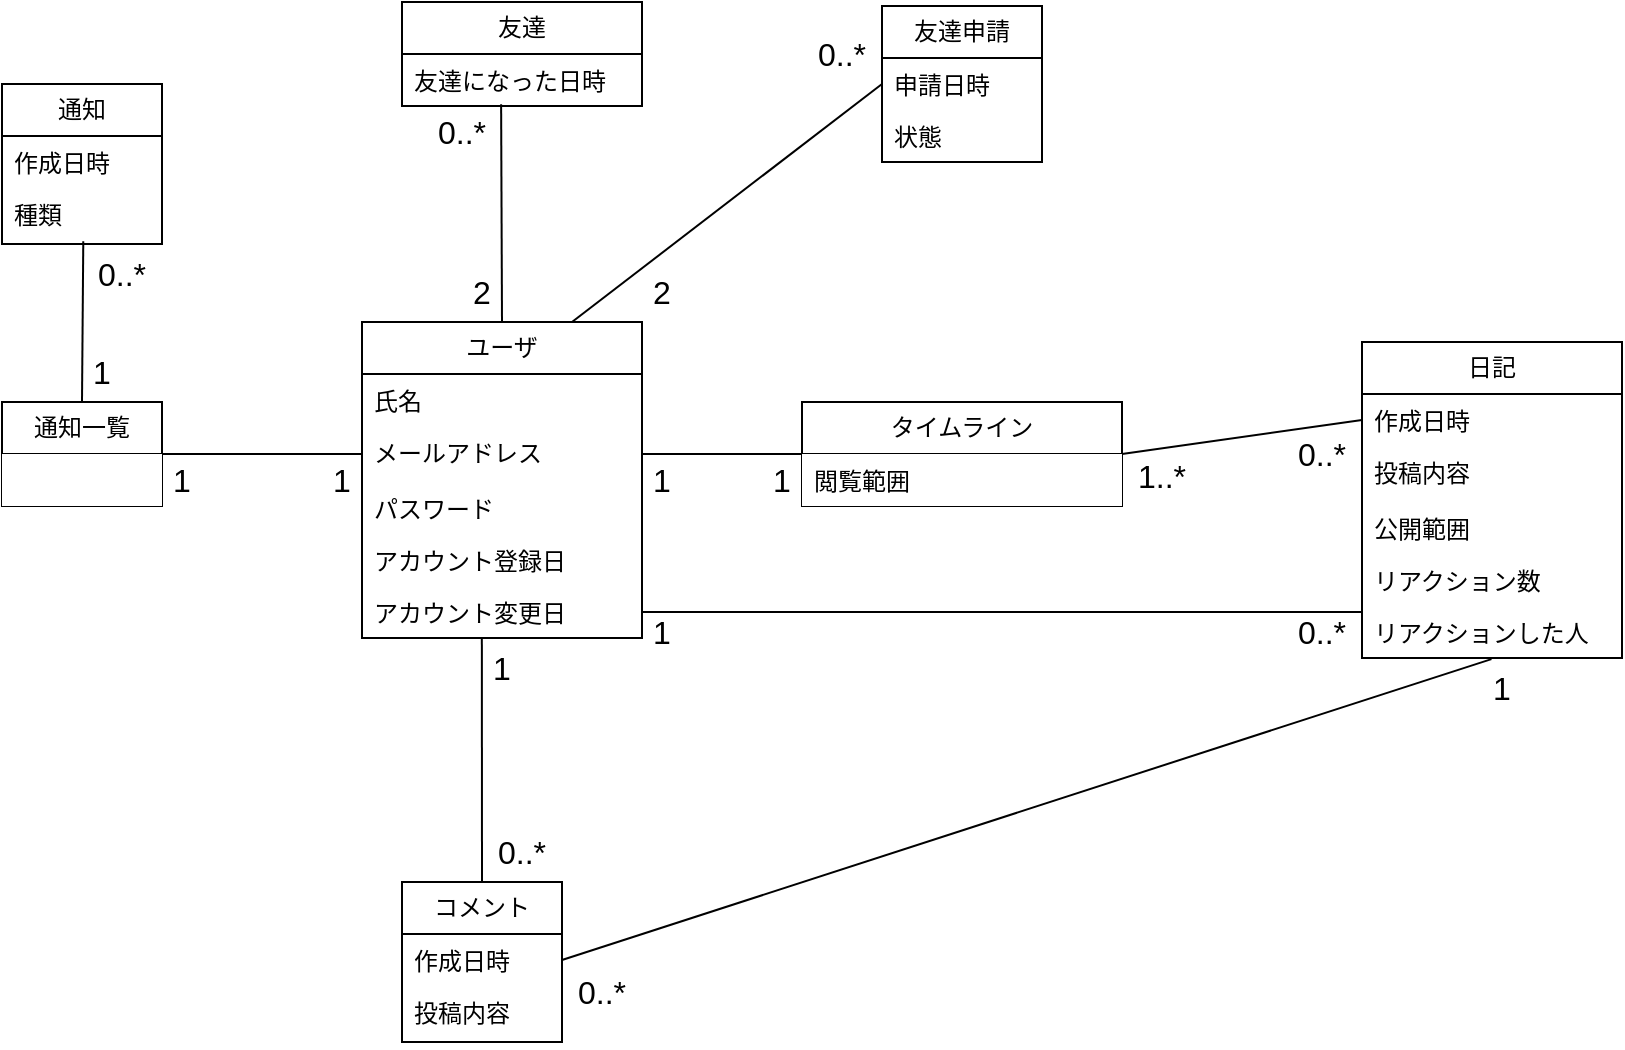 <mxfile version="23.0.0" type="device">
  <diagram name="ページ1" id="LZfI1CUk9km0A86dHVaj">
    <mxGraphModel dx="1389" dy="548" grid="1" gridSize="10" guides="1" tooltips="1" connect="1" arrows="1" fold="1" page="0" pageScale="1" pageWidth="827" pageHeight="1169" math="0" shadow="0">
      <root>
        <mxCell id="0" />
        <mxCell id="1" parent="0" />
        <mxCell id="7eO9XWPZNMCHQ968EDGg-1" value="ユーザ" style="swimlane;fontStyle=0;childLayout=stackLayout;horizontal=1;startSize=26;fillColor=none;horizontalStack=0;resizeParent=1;resizeParentMax=0;resizeLast=0;collapsible=1;marginBottom=0;whiteSpace=wrap;html=1;" vertex="1" parent="1">
          <mxGeometry x="100" y="200" width="140" height="158" as="geometry" />
        </mxCell>
        <mxCell id="7eO9XWPZNMCHQ968EDGg-2" value="氏名" style="text;strokeColor=none;fillColor=none;align=left;verticalAlign=top;spacingLeft=4;spacingRight=4;overflow=hidden;rotatable=0;points=[[0,0.5],[1,0.5]];portConstraint=eastwest;whiteSpace=wrap;html=1;" vertex="1" parent="7eO9XWPZNMCHQ968EDGg-1">
          <mxGeometry y="26" width="140" height="26" as="geometry" />
        </mxCell>
        <mxCell id="7eO9XWPZNMCHQ968EDGg-3" value="メールアドレス" style="text;strokeColor=none;fillColor=none;align=left;verticalAlign=top;spacingLeft=4;spacingRight=4;overflow=hidden;rotatable=0;points=[[0,0.5],[1,0.5]];portConstraint=eastwest;whiteSpace=wrap;html=1;" vertex="1" parent="7eO9XWPZNMCHQ968EDGg-1">
          <mxGeometry y="52" width="140" height="28" as="geometry" />
        </mxCell>
        <mxCell id="7eO9XWPZNMCHQ968EDGg-4" value="パスワード" style="text;strokeColor=none;fillColor=none;align=left;verticalAlign=top;spacingLeft=4;spacingRight=4;overflow=hidden;rotatable=0;points=[[0,0.5],[1,0.5]];portConstraint=eastwest;whiteSpace=wrap;html=1;" vertex="1" parent="7eO9XWPZNMCHQ968EDGg-1">
          <mxGeometry y="80" width="140" height="26" as="geometry" />
        </mxCell>
        <mxCell id="7eO9XWPZNMCHQ968EDGg-5" value="アカウント登録日" style="text;strokeColor=none;fillColor=none;align=left;verticalAlign=top;spacingLeft=4;spacingRight=4;overflow=hidden;rotatable=0;points=[[0,0.5],[1,0.5]];portConstraint=eastwest;whiteSpace=wrap;html=1;" vertex="1" parent="7eO9XWPZNMCHQ968EDGg-1">
          <mxGeometry y="106" width="140" height="26" as="geometry" />
        </mxCell>
        <mxCell id="7eO9XWPZNMCHQ968EDGg-6" value="アカウント変更日" style="text;strokeColor=none;fillColor=none;align=left;verticalAlign=top;spacingLeft=4;spacingRight=4;overflow=hidden;rotatable=0;points=[[0,0.5],[1,0.5]];portConstraint=eastwest;whiteSpace=wrap;html=1;" vertex="1" parent="7eO9XWPZNMCHQ968EDGg-1">
          <mxGeometry y="132" width="140" height="26" as="geometry" />
        </mxCell>
        <mxCell id="7eO9XWPZNMCHQ968EDGg-17" style="edgeStyle=none;curved=1;rounded=0;orthogonalLoop=1;jettySize=auto;html=1;exitX=0;exitY=0.5;exitDx=0;exitDy=0;entryX=1;entryY=0.5;entryDx=0;entryDy=0;fontSize=12;startSize=8;endSize=8;endArrow=none;endFill=0;" edge="1" parent="1" source="7eO9XWPZNMCHQ968EDGg-7" target="7eO9XWPZNMCHQ968EDGg-3">
          <mxGeometry relative="1" as="geometry" />
        </mxCell>
        <mxCell id="7eO9XWPZNMCHQ968EDGg-7" value="タイムライン" style="swimlane;fontStyle=0;childLayout=stackLayout;horizontal=1;startSize=26;fillColor=default;horizontalStack=0;resizeParent=1;resizeParentMax=0;resizeLast=0;collapsible=1;marginBottom=0;whiteSpace=wrap;html=1;" vertex="1" parent="1">
          <mxGeometry x="320" y="240" width="160" height="52" as="geometry" />
        </mxCell>
        <mxCell id="7eO9XWPZNMCHQ968EDGg-8" value="閲覧範囲" style="text;strokeColor=none;fillColor=default;align=left;verticalAlign=top;spacingLeft=4;spacingRight=4;overflow=hidden;rotatable=0;points=[[0,0.5],[1,0.5]];portConstraint=eastwest;whiteSpace=wrap;html=1;" vertex="1" parent="7eO9XWPZNMCHQ968EDGg-7">
          <mxGeometry y="26" width="160" height="26" as="geometry" />
        </mxCell>
        <mxCell id="7eO9XWPZNMCHQ968EDGg-9" value="日記" style="swimlane;fontStyle=0;childLayout=stackLayout;horizontal=1;startSize=26;fillColor=none;horizontalStack=0;resizeParent=1;resizeParentMax=0;resizeLast=0;collapsible=1;marginBottom=0;whiteSpace=wrap;html=1;" vertex="1" parent="1">
          <mxGeometry x="600" y="210" width="130" height="158" as="geometry" />
        </mxCell>
        <mxCell id="7eO9XWPZNMCHQ968EDGg-10" value="作成日時" style="text;strokeColor=none;fillColor=none;align=left;verticalAlign=top;spacingLeft=4;spacingRight=4;overflow=hidden;rotatable=0;points=[[0,0.5],[1,0.5]];portConstraint=eastwest;whiteSpace=wrap;html=1;" vertex="1" parent="7eO9XWPZNMCHQ968EDGg-9">
          <mxGeometry y="26" width="130" height="26" as="geometry" />
        </mxCell>
        <mxCell id="7eO9XWPZNMCHQ968EDGg-11" value="投稿内容" style="text;strokeColor=none;fillColor=none;align=left;verticalAlign=top;spacingLeft=4;spacingRight=4;overflow=hidden;rotatable=0;points=[[0,0.5],[1,0.5]];portConstraint=eastwest;whiteSpace=wrap;html=1;" vertex="1" parent="7eO9XWPZNMCHQ968EDGg-9">
          <mxGeometry y="52" width="130" height="28" as="geometry" />
        </mxCell>
        <mxCell id="7eO9XWPZNMCHQ968EDGg-12" value="公開範囲" style="text;strokeColor=none;fillColor=none;align=left;verticalAlign=top;spacingLeft=4;spacingRight=4;overflow=hidden;rotatable=0;points=[[0,0.5],[1,0.5]];portConstraint=eastwest;whiteSpace=wrap;html=1;" vertex="1" parent="7eO9XWPZNMCHQ968EDGg-9">
          <mxGeometry y="80" width="130" height="26" as="geometry" />
        </mxCell>
        <mxCell id="7eO9XWPZNMCHQ968EDGg-13" value="リアクション数" style="text;strokeColor=none;fillColor=none;align=left;verticalAlign=top;spacingLeft=4;spacingRight=4;overflow=hidden;rotatable=0;points=[[0,0.5],[1,0.5]];portConstraint=eastwest;whiteSpace=wrap;html=1;" vertex="1" parent="7eO9XWPZNMCHQ968EDGg-9">
          <mxGeometry y="106" width="130" height="26" as="geometry" />
        </mxCell>
        <mxCell id="7eO9XWPZNMCHQ968EDGg-14" value="リアクションした人" style="text;strokeColor=none;fillColor=none;align=left;verticalAlign=top;spacingLeft=4;spacingRight=4;overflow=hidden;rotatable=0;points=[[0,0.5],[1,0.5]];portConstraint=eastwest;whiteSpace=wrap;html=1;" vertex="1" parent="7eO9XWPZNMCHQ968EDGg-9">
          <mxGeometry y="132" width="130" height="26" as="geometry" />
        </mxCell>
        <mxCell id="7eO9XWPZNMCHQ968EDGg-15" value="友達" style="swimlane;fontStyle=0;childLayout=stackLayout;horizontal=1;startSize=26;fillColor=none;horizontalStack=0;resizeParent=1;resizeParentMax=0;resizeLast=0;collapsible=1;marginBottom=0;whiteSpace=wrap;html=1;" vertex="1" parent="1">
          <mxGeometry x="120" y="40" width="120" height="52" as="geometry" />
        </mxCell>
        <mxCell id="7eO9XWPZNMCHQ968EDGg-16" value="友達になった日時" style="text;strokeColor=none;fillColor=none;align=left;verticalAlign=top;spacingLeft=4;spacingRight=4;overflow=hidden;rotatable=0;points=[[0,0.5],[1,0.5]];portConstraint=eastwest;whiteSpace=wrap;html=1;" vertex="1" parent="7eO9XWPZNMCHQ968EDGg-15">
          <mxGeometry y="26" width="120" height="26" as="geometry" />
        </mxCell>
        <mxCell id="7eO9XWPZNMCHQ968EDGg-18" value="1" style="text;html=1;strokeColor=none;fillColor=none;align=center;verticalAlign=middle;whiteSpace=wrap;rounded=0;fontSize=16;" vertex="1" parent="1">
          <mxGeometry x="240" y="264" width="20" height="30" as="geometry" />
        </mxCell>
        <mxCell id="7eO9XWPZNMCHQ968EDGg-19" value="1" style="text;html=1;strokeColor=none;fillColor=none;align=center;verticalAlign=middle;whiteSpace=wrap;rounded=0;fontSize=16;" vertex="1" parent="1">
          <mxGeometry x="300" y="264" width="20" height="30" as="geometry" />
        </mxCell>
        <mxCell id="7eO9XWPZNMCHQ968EDGg-21" style="edgeStyle=none;curved=1;rounded=0;orthogonalLoop=1;jettySize=auto;html=1;exitX=1;exitY=0.5;exitDx=0;exitDy=0;entryX=0;entryY=0.5;entryDx=0;entryDy=0;fontSize=12;startSize=8;endSize=8;endArrow=none;endFill=0;" edge="1" parent="1" source="7eO9XWPZNMCHQ968EDGg-7" target="7eO9XWPZNMCHQ968EDGg-10">
          <mxGeometry relative="1" as="geometry" />
        </mxCell>
        <mxCell id="7eO9XWPZNMCHQ968EDGg-22" value="1..*" style="text;html=1;strokeColor=none;fillColor=none;align=center;verticalAlign=middle;whiteSpace=wrap;rounded=0;fontSize=16;" vertex="1" parent="1">
          <mxGeometry x="480" y="262" width="40" height="30" as="geometry" />
        </mxCell>
        <mxCell id="7eO9XWPZNMCHQ968EDGg-23" value="0..*" style="text;html=1;strokeColor=none;fillColor=none;align=center;verticalAlign=middle;whiteSpace=wrap;rounded=0;fontSize=16;" vertex="1" parent="1">
          <mxGeometry x="560" y="251" width="40" height="30" as="geometry" />
        </mxCell>
        <mxCell id="7eO9XWPZNMCHQ968EDGg-24" style="edgeStyle=none;curved=1;rounded=0;orthogonalLoop=1;jettySize=auto;html=1;exitX=1;exitY=0.5;exitDx=0;exitDy=0;fontSize=12;startSize=8;endSize=8;endArrow=none;endFill=0;" edge="1" parent="1" source="7eO9XWPZNMCHQ968EDGg-6">
          <mxGeometry relative="1" as="geometry">
            <mxPoint x="600" y="345" as="targetPoint" />
          </mxGeometry>
        </mxCell>
        <mxCell id="7eO9XWPZNMCHQ968EDGg-25" value="1" style="text;html=1;strokeColor=none;fillColor=none;align=center;verticalAlign=middle;whiteSpace=wrap;rounded=0;fontSize=16;" vertex="1" parent="1">
          <mxGeometry x="240" y="340" width="20" height="30" as="geometry" />
        </mxCell>
        <mxCell id="7eO9XWPZNMCHQ968EDGg-26" value="0..*" style="text;html=1;strokeColor=none;fillColor=none;align=center;verticalAlign=middle;whiteSpace=wrap;rounded=0;fontSize=16;" vertex="1" parent="1">
          <mxGeometry x="560" y="340" width="40" height="30" as="geometry" />
        </mxCell>
        <mxCell id="7eO9XWPZNMCHQ968EDGg-28" style="edgeStyle=none;curved=1;rounded=0;orthogonalLoop=1;jettySize=auto;html=1;exitX=0.5;exitY=0;exitDx=0;exitDy=0;entryX=0.413;entryY=0.967;entryDx=0;entryDy=0;entryPerimeter=0;fontSize=12;startSize=8;endSize=8;endArrow=none;endFill=0;" edge="1" parent="1" source="7eO9XWPZNMCHQ968EDGg-1" target="7eO9XWPZNMCHQ968EDGg-16">
          <mxGeometry relative="1" as="geometry" />
        </mxCell>
        <mxCell id="7eO9XWPZNMCHQ968EDGg-34" style="edgeStyle=none;curved=1;rounded=0;orthogonalLoop=1;jettySize=auto;html=1;exitX=0.75;exitY=0;exitDx=0;exitDy=0;entryX=0;entryY=0.5;entryDx=0;entryDy=0;fontSize=12;startSize=8;endSize=8;endArrow=none;endFill=0;" edge="1" parent="1" source="7eO9XWPZNMCHQ968EDGg-1" target="7eO9XWPZNMCHQ968EDGg-32">
          <mxGeometry relative="1" as="geometry" />
        </mxCell>
        <mxCell id="7eO9XWPZNMCHQ968EDGg-29" value="2" style="text;html=1;strokeColor=none;fillColor=none;align=center;verticalAlign=middle;whiteSpace=wrap;rounded=0;fontSize=16;" vertex="1" parent="1">
          <mxGeometry x="150" y="170" width="20" height="30" as="geometry" />
        </mxCell>
        <mxCell id="7eO9XWPZNMCHQ968EDGg-30" value="0..*" style="text;html=1;strokeColor=none;fillColor=none;align=center;verticalAlign=middle;whiteSpace=wrap;rounded=0;fontSize=16;" vertex="1" parent="1">
          <mxGeometry x="130" y="90" width="40" height="30" as="geometry" />
        </mxCell>
        <mxCell id="7eO9XWPZNMCHQ968EDGg-31" value="友達申請" style="swimlane;fontStyle=0;childLayout=stackLayout;horizontal=1;startSize=26;fillColor=none;horizontalStack=0;resizeParent=1;resizeParentMax=0;resizeLast=0;collapsible=1;marginBottom=0;whiteSpace=wrap;html=1;" vertex="1" parent="1">
          <mxGeometry x="360" y="42" width="80" height="78" as="geometry" />
        </mxCell>
        <mxCell id="7eO9XWPZNMCHQ968EDGg-32" value="申請日時" style="text;strokeColor=none;fillColor=none;align=left;verticalAlign=top;spacingLeft=4;spacingRight=4;overflow=hidden;rotatable=0;points=[[0,0.5],[1,0.5]];portConstraint=eastwest;whiteSpace=wrap;html=1;" vertex="1" parent="7eO9XWPZNMCHQ968EDGg-31">
          <mxGeometry y="26" width="80" height="26" as="geometry" />
        </mxCell>
        <mxCell id="7eO9XWPZNMCHQ968EDGg-33" value="状態" style="text;strokeColor=none;fillColor=none;align=left;verticalAlign=top;spacingLeft=4;spacingRight=4;overflow=hidden;rotatable=0;points=[[0,0.5],[1,0.5]];portConstraint=eastwest;whiteSpace=wrap;html=1;" vertex="1" parent="7eO9XWPZNMCHQ968EDGg-31">
          <mxGeometry y="52" width="80" height="26" as="geometry" />
        </mxCell>
        <mxCell id="7eO9XWPZNMCHQ968EDGg-35" value="2" style="text;html=1;strokeColor=none;fillColor=none;align=center;verticalAlign=middle;whiteSpace=wrap;rounded=0;fontSize=16;" vertex="1" parent="1">
          <mxGeometry x="240" y="170" width="20" height="30" as="geometry" />
        </mxCell>
        <mxCell id="7eO9XWPZNMCHQ968EDGg-36" value="0..*" style="text;html=1;strokeColor=none;fillColor=none;align=center;verticalAlign=middle;whiteSpace=wrap;rounded=0;fontSize=16;" vertex="1" parent="1">
          <mxGeometry x="320" y="51" width="40" height="30" as="geometry" />
        </mxCell>
        <mxCell id="7eO9XWPZNMCHQ968EDGg-37" value="通知" style="swimlane;fontStyle=0;childLayout=stackLayout;horizontal=1;startSize=26;fillColor=none;horizontalStack=0;resizeParent=1;resizeParentMax=0;resizeLast=0;collapsible=1;marginBottom=0;whiteSpace=wrap;html=1;" vertex="1" parent="1">
          <mxGeometry x="-80" y="81" width="80" height="80" as="geometry" />
        </mxCell>
        <mxCell id="7eO9XWPZNMCHQ968EDGg-38" value="作成日時" style="text;strokeColor=none;fillColor=none;align=left;verticalAlign=top;spacingLeft=4;spacingRight=4;overflow=hidden;rotatable=0;points=[[0,0.5],[1,0.5]];portConstraint=eastwest;whiteSpace=wrap;html=1;" vertex="1" parent="7eO9XWPZNMCHQ968EDGg-37">
          <mxGeometry y="26" width="80" height="26" as="geometry" />
        </mxCell>
        <mxCell id="7eO9XWPZNMCHQ968EDGg-39" value="種類" style="text;strokeColor=none;fillColor=none;align=left;verticalAlign=top;spacingLeft=4;spacingRight=4;overflow=hidden;rotatable=0;points=[[0,0.5],[1,0.5]];portConstraint=eastwest;whiteSpace=wrap;html=1;" vertex="1" parent="7eO9XWPZNMCHQ968EDGg-37">
          <mxGeometry y="52" width="80" height="28" as="geometry" />
        </mxCell>
        <mxCell id="7eO9XWPZNMCHQ968EDGg-42" style="edgeStyle=none;curved=1;rounded=0;orthogonalLoop=1;jettySize=auto;html=1;exitX=1;exitY=0.5;exitDx=0;exitDy=0;entryX=0;entryY=0.5;entryDx=0;entryDy=0;fontSize=12;startSize=8;endSize=8;endArrow=none;endFill=0;" edge="1" parent="1" source="7eO9XWPZNMCHQ968EDGg-40" target="7eO9XWPZNMCHQ968EDGg-3">
          <mxGeometry relative="1" as="geometry" />
        </mxCell>
        <mxCell id="7eO9XWPZNMCHQ968EDGg-40" value="通知一覧" style="swimlane;fontStyle=0;childLayout=stackLayout;horizontal=1;startSize=26;fillColor=default;horizontalStack=0;resizeParent=1;resizeParentMax=0;resizeLast=0;collapsible=1;marginBottom=0;whiteSpace=wrap;html=1;" vertex="1" parent="1">
          <mxGeometry x="-80" y="240" width="80" height="52" as="geometry" />
        </mxCell>
        <mxCell id="7eO9XWPZNMCHQ968EDGg-41" value="" style="text;strokeColor=none;fillColor=default;align=left;verticalAlign=top;spacingLeft=4;spacingRight=4;overflow=hidden;rotatable=0;points=[[0,0.5],[1,0.5]];portConstraint=eastwest;whiteSpace=wrap;html=1;" vertex="1" parent="7eO9XWPZNMCHQ968EDGg-40">
          <mxGeometry y="26" width="80" height="26" as="geometry" />
        </mxCell>
        <mxCell id="7eO9XWPZNMCHQ968EDGg-43" value="1" style="text;html=1;strokeColor=none;fillColor=none;align=center;verticalAlign=middle;whiteSpace=wrap;rounded=0;fontSize=16;" vertex="1" parent="1">
          <mxGeometry y="264" width="20" height="30" as="geometry" />
        </mxCell>
        <mxCell id="7eO9XWPZNMCHQ968EDGg-44" value="1" style="text;html=1;strokeColor=none;fillColor=none;align=center;verticalAlign=middle;whiteSpace=wrap;rounded=0;fontSize=16;" vertex="1" parent="1">
          <mxGeometry x="80" y="264" width="20" height="30" as="geometry" />
        </mxCell>
        <mxCell id="7eO9XWPZNMCHQ968EDGg-45" value="コメント" style="swimlane;fontStyle=0;childLayout=stackLayout;horizontal=1;startSize=26;fillColor=none;horizontalStack=0;resizeParent=1;resizeParentMax=0;resizeLast=0;collapsible=1;marginBottom=0;whiteSpace=wrap;html=1;" vertex="1" parent="1">
          <mxGeometry x="120" y="480" width="80" height="80" as="geometry" />
        </mxCell>
        <mxCell id="7eO9XWPZNMCHQ968EDGg-46" value="作成日時" style="text;strokeColor=none;fillColor=none;align=left;verticalAlign=top;spacingLeft=4;spacingRight=4;overflow=hidden;rotatable=0;points=[[0,0.5],[1,0.5]];portConstraint=eastwest;whiteSpace=wrap;html=1;" vertex="1" parent="7eO9XWPZNMCHQ968EDGg-45">
          <mxGeometry y="26" width="80" height="26" as="geometry" />
        </mxCell>
        <mxCell id="7eO9XWPZNMCHQ968EDGg-47" value="投稿内容" style="text;strokeColor=none;fillColor=none;align=left;verticalAlign=top;spacingLeft=4;spacingRight=4;overflow=hidden;rotatable=0;points=[[0,0.5],[1,0.5]];portConstraint=eastwest;whiteSpace=wrap;html=1;" vertex="1" parent="7eO9XWPZNMCHQ968EDGg-45">
          <mxGeometry y="52" width="80" height="28" as="geometry" />
        </mxCell>
        <mxCell id="7eO9XWPZNMCHQ968EDGg-48" style="edgeStyle=none;curved=1;rounded=0;orthogonalLoop=1;jettySize=auto;html=1;exitX=0.5;exitY=0;exitDx=0;exitDy=0;entryX=0.428;entryY=1.008;entryDx=0;entryDy=0;entryPerimeter=0;fontSize=12;startSize=8;endSize=8;endArrow=none;endFill=0;" edge="1" parent="1" source="7eO9XWPZNMCHQ968EDGg-45" target="7eO9XWPZNMCHQ968EDGg-6">
          <mxGeometry relative="1" as="geometry" />
        </mxCell>
        <mxCell id="7eO9XWPZNMCHQ968EDGg-49" value="0..*" style="text;html=1;strokeColor=none;fillColor=none;align=center;verticalAlign=middle;whiteSpace=wrap;rounded=0;fontSize=16;" vertex="1" parent="1">
          <mxGeometry x="160" y="450" width="40" height="30" as="geometry" />
        </mxCell>
        <mxCell id="7eO9XWPZNMCHQ968EDGg-50" value="1" style="text;html=1;strokeColor=none;fillColor=none;align=center;verticalAlign=middle;whiteSpace=wrap;rounded=0;fontSize=16;" vertex="1" parent="1">
          <mxGeometry x="160" y="358" width="20" height="30" as="geometry" />
        </mxCell>
        <mxCell id="7eO9XWPZNMCHQ968EDGg-51" style="edgeStyle=none;curved=1;rounded=0;orthogonalLoop=1;jettySize=auto;html=1;exitX=1;exitY=0.5;exitDx=0;exitDy=0;entryX=0.498;entryY=1.021;entryDx=0;entryDy=0;entryPerimeter=0;fontSize=12;startSize=8;endSize=8;endArrow=none;endFill=0;" edge="1" parent="1" source="7eO9XWPZNMCHQ968EDGg-46" target="7eO9XWPZNMCHQ968EDGg-14">
          <mxGeometry relative="1" as="geometry" />
        </mxCell>
        <mxCell id="7eO9XWPZNMCHQ968EDGg-52" value="0..*" style="text;html=1;strokeColor=none;fillColor=none;align=center;verticalAlign=middle;whiteSpace=wrap;rounded=0;fontSize=16;" vertex="1" parent="1">
          <mxGeometry x="200" y="520" width="40" height="30" as="geometry" />
        </mxCell>
        <mxCell id="7eO9XWPZNMCHQ968EDGg-53" value="1" style="text;html=1;strokeColor=none;fillColor=none;align=center;verticalAlign=middle;whiteSpace=wrap;rounded=0;fontSize=16;" vertex="1" parent="1">
          <mxGeometry x="660" y="368" width="20" height="30" as="geometry" />
        </mxCell>
        <mxCell id="7eO9XWPZNMCHQ968EDGg-54" style="edgeStyle=none;curved=1;rounded=0;orthogonalLoop=1;jettySize=auto;html=1;exitX=0.5;exitY=0;exitDx=0;exitDy=0;entryX=0.508;entryY=0.95;entryDx=0;entryDy=0;entryPerimeter=0;fontSize=12;startSize=8;endSize=8;endArrow=none;endFill=0;" edge="1" parent="1" source="7eO9XWPZNMCHQ968EDGg-40" target="7eO9XWPZNMCHQ968EDGg-39">
          <mxGeometry relative="1" as="geometry" />
        </mxCell>
        <mxCell id="7eO9XWPZNMCHQ968EDGg-55" value="0..*" style="text;html=1;strokeColor=none;fillColor=none;align=center;verticalAlign=middle;whiteSpace=wrap;rounded=0;fontSize=16;" vertex="1" parent="1">
          <mxGeometry x="-40" y="161" width="40" height="30" as="geometry" />
        </mxCell>
        <mxCell id="7eO9XWPZNMCHQ968EDGg-56" value="1" style="text;html=1;strokeColor=none;fillColor=none;align=center;verticalAlign=middle;whiteSpace=wrap;rounded=0;fontSize=16;" vertex="1" parent="1">
          <mxGeometry x="-40" y="210" width="20" height="30" as="geometry" />
        </mxCell>
      </root>
    </mxGraphModel>
  </diagram>
</mxfile>
